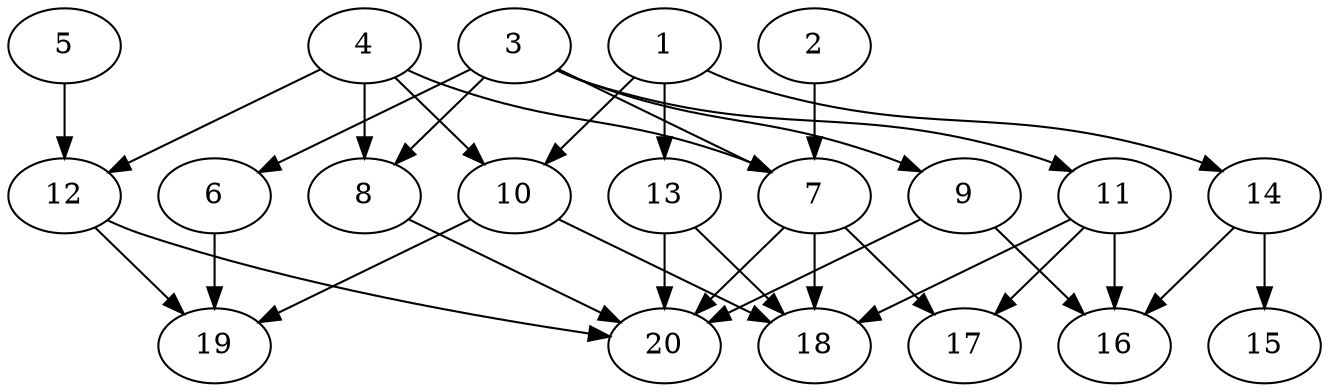 // DAG automatically generated by daggen at Wed Jul 24 21:21:55 2019
// ./daggen --dot -n 20 --ccr 0.3 --fat 0.8 --regular 0.5 --density 0.6 --mindata 5242880 --maxdata 52428800 
digraph G {
  1 [size="20159147", alpha="0.19", expect_size="6047744"] 
  1 -> 10 [size ="6047744"]
  1 -> 13 [size ="6047744"]
  1 -> 14 [size ="6047744"]
  2 [size="123333973", alpha="0.13", expect_size="37000192"] 
  2 -> 7 [size ="37000192"]
  3 [size="40516267", alpha="0.01", expect_size="12154880"] 
  3 -> 6 [size ="12154880"]
  3 -> 7 [size ="12154880"]
  3 -> 8 [size ="12154880"]
  3 -> 9 [size ="12154880"]
  3 -> 11 [size ="12154880"]
  4 [size="67986773", alpha="0.08", expect_size="20396032"] 
  4 -> 7 [size ="20396032"]
  4 -> 8 [size ="20396032"]
  4 -> 10 [size ="20396032"]
  4 -> 12 [size ="20396032"]
  5 [size="133321387", alpha="0.08", expect_size="39996416"] 
  5 -> 12 [size ="39996416"]
  6 [size="36130133", alpha="0.19", expect_size="10839040"] 
  6 -> 19 [size ="10839040"]
  7 [size="94730240", alpha="0.17", expect_size="28419072"] 
  7 -> 17 [size ="28419072"]
  7 -> 18 [size ="28419072"]
  7 -> 20 [size ="28419072"]
  8 [size="117166080", alpha="0.06", expect_size="35149824"] 
  8 -> 20 [size ="35149824"]
  9 [size="32150187", alpha="0.03", expect_size="9645056"] 
  9 -> 16 [size ="9645056"]
  9 -> 20 [size ="9645056"]
  10 [size="146315947", alpha="0.12", expect_size="43894784"] 
  10 -> 18 [size ="43894784"]
  10 -> 19 [size ="43894784"]
  11 [size="65781760", alpha="0.17", expect_size="19734528"] 
  11 -> 16 [size ="19734528"]
  11 -> 17 [size ="19734528"]
  11 -> 18 [size ="19734528"]
  12 [size="60600320", alpha="0.06", expect_size="18180096"] 
  12 -> 19 [size ="18180096"]
  12 -> 20 [size ="18180096"]
  13 [size="166437547", alpha="0.12", expect_size="49931264"] 
  13 -> 18 [size ="49931264"]
  13 -> 20 [size ="49931264"]
  14 [size="171260587", alpha="0.12", expect_size="51378176"] 
  14 -> 15 [size ="51378176"]
  14 -> 16 [size ="51378176"]
  15 [size="74219520", alpha="0.12", expect_size="22265856"] 
  16 [size="138902187", alpha="0.10", expect_size="41670656"] 
  17 [size="134584320", alpha="0.06", expect_size="40375296"] 
  18 [size="111585280", alpha="0.12", expect_size="33475584"] 
  19 [size="161587200", alpha="0.03", expect_size="48476160"] 
  20 [size="30327467", alpha="0.17", expect_size="9098240"] 
}

